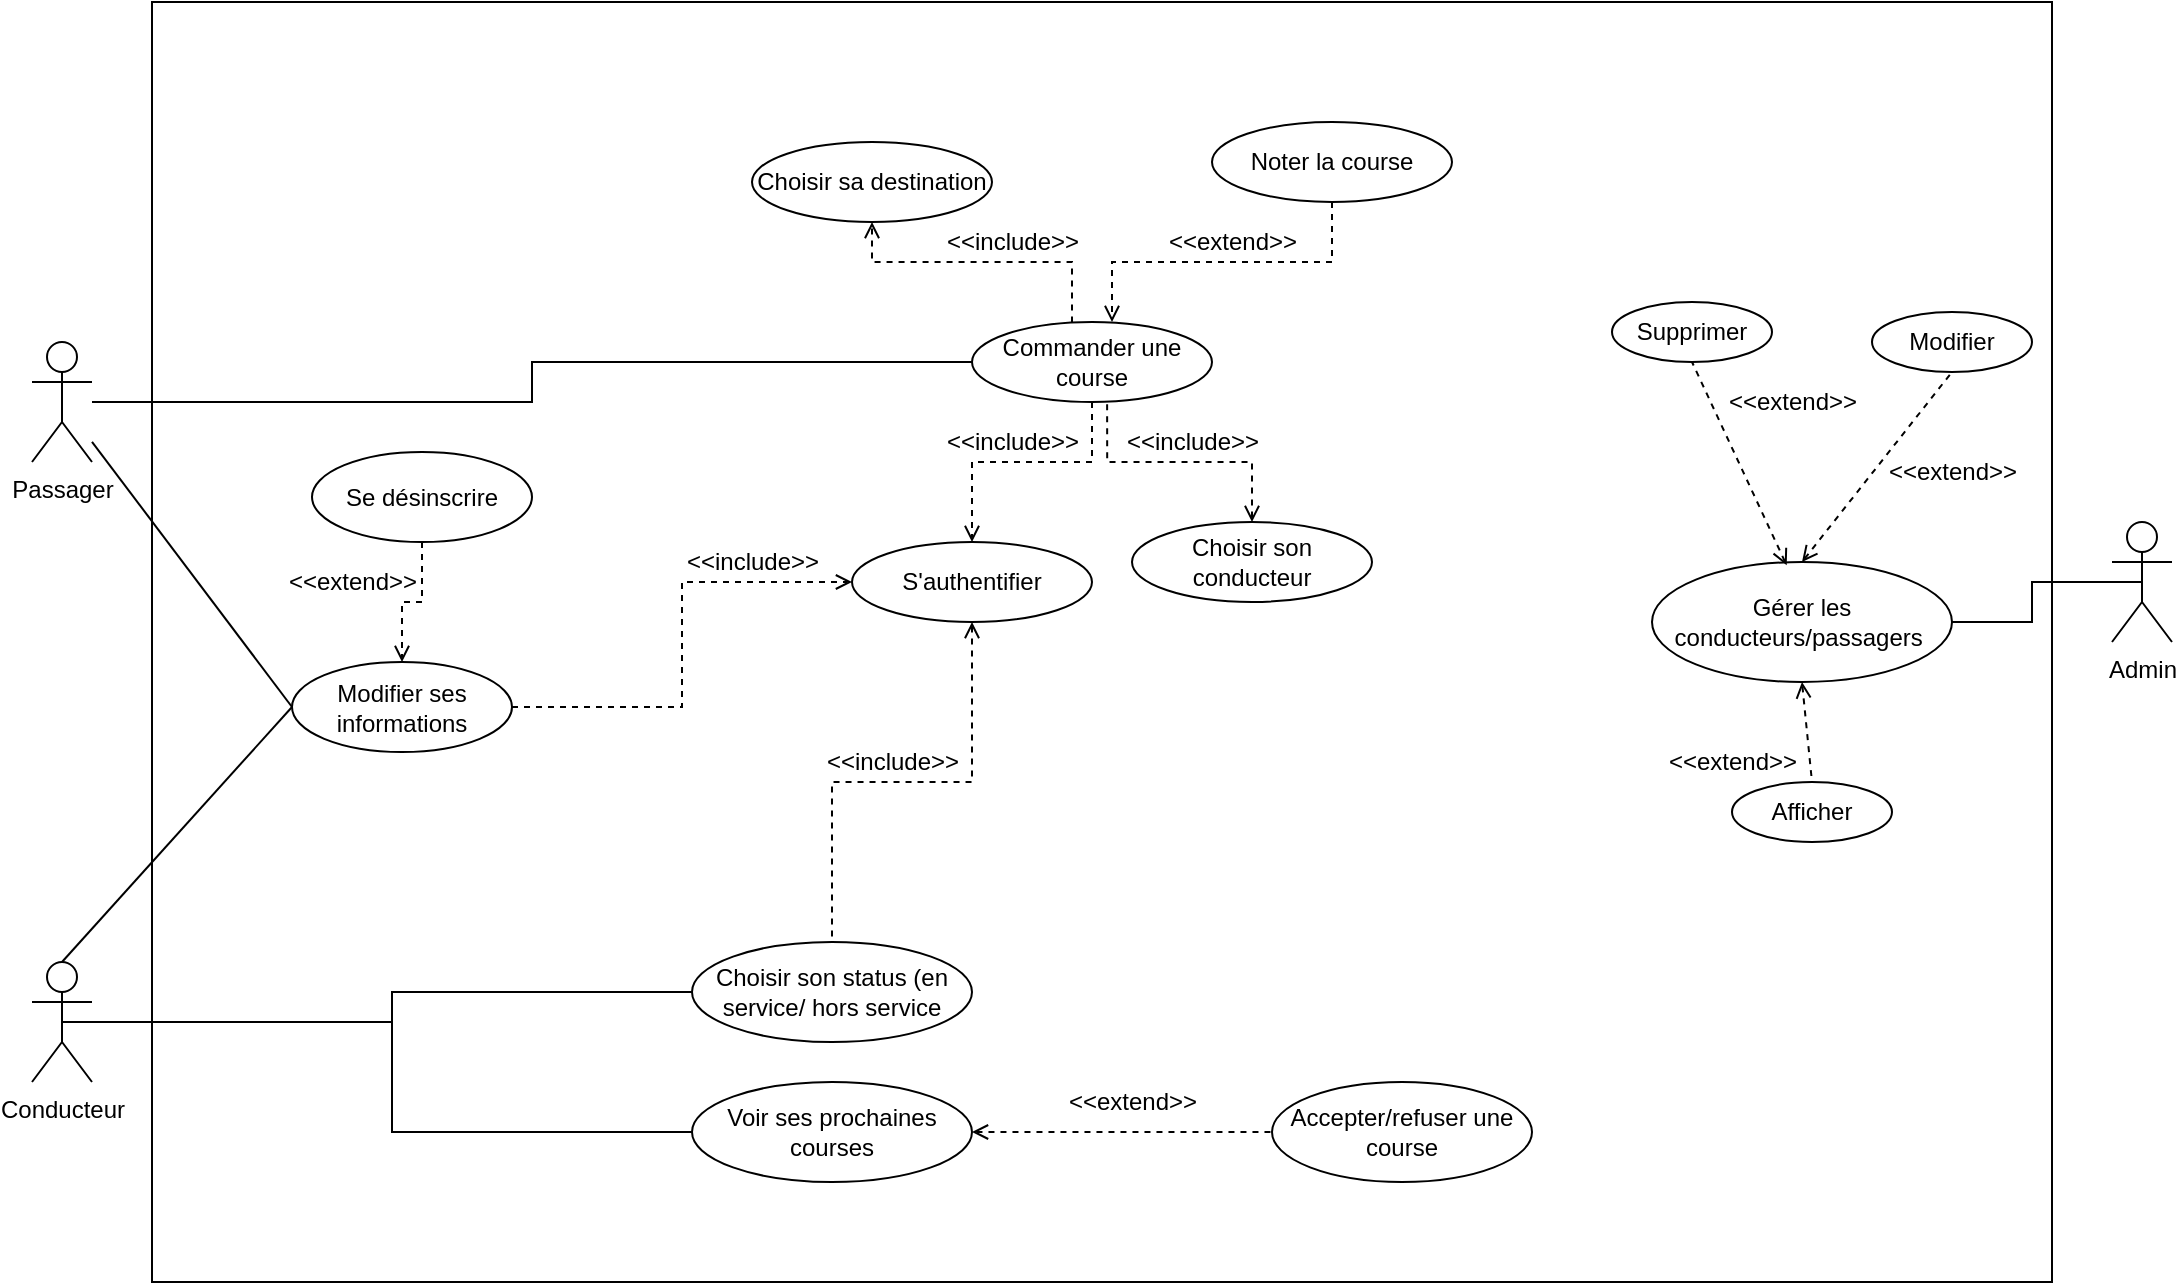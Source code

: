 <mxfile version="13.2.6"><diagram id="pjVe4Enfg4QakE_5TsXW" name="Page-1"><mxGraphModel dx="1422" dy="766" grid="1" gridSize="10" guides="1" tooltips="1" connect="1" arrows="1" fold="1" page="1" pageScale="1" pageWidth="827" pageHeight="1169" math="0" shadow="0"><root><mxCell id="0"/><mxCell id="1" parent="0"/><mxCell id="3T_h7Hzp-Xa5mKk7scb5-1" value="" style="rounded=0;whiteSpace=wrap;html=1;" parent="1" vertex="1"><mxGeometry x="760" y="380" width="950" height="640" as="geometry"/></mxCell><mxCell id="3T_h7Hzp-Xa5mKk7scb5-2" style="edgeStyle=orthogonalEdgeStyle;rounded=0;orthogonalLoop=1;jettySize=auto;html=1;endArrow=none;endFill=0;entryX=0;entryY=0.5;entryDx=0;entryDy=0;" parent="1" source="3T_h7Hzp-Xa5mKk7scb5-3" target="3T_h7Hzp-Xa5mKk7scb5-12" edge="1"><mxGeometry relative="1" as="geometry"><mxPoint x="1140" y="740" as="targetPoint"/></mxGeometry></mxCell><mxCell id="3T_h7Hzp-Xa5mKk7scb5-3" value="Passager" style="shape=umlActor;verticalLabelPosition=bottom;labelBackgroundColor=#ffffff;verticalAlign=top;html=1;outlineConnect=0;" parent="1" vertex="1"><mxGeometry x="700" y="550" width="30" height="60" as="geometry"/></mxCell><mxCell id="3T_h7Hzp-Xa5mKk7scb5-4" style="edgeStyle=orthogonalEdgeStyle;rounded=0;orthogonalLoop=1;jettySize=auto;html=1;startArrow=none;startFill=0;endArrow=none;endFill=0;entryX=1;entryY=0.5;entryDx=0;entryDy=0;exitX=0.5;exitY=0.5;exitDx=0;exitDy=0;exitPerimeter=0;" parent="1" source="3T_h7Hzp-Xa5mKk7scb5-5" target="3T_h7Hzp-Xa5mKk7scb5-20" edge="1"><mxGeometry relative="1" as="geometry"><mxPoint x="1470" y="560" as="targetPoint"/></mxGeometry></mxCell><mxCell id="3T_h7Hzp-Xa5mKk7scb5-5" value="Admin" style="shape=umlActor;verticalLabelPosition=bottom;labelBackgroundColor=#ffffff;verticalAlign=top;html=1;outlineConnect=0;" parent="1" vertex="1"><mxGeometry x="1740" y="640" width="30" height="60" as="geometry"/></mxCell><mxCell id="3T_h7Hzp-Xa5mKk7scb5-6" style="edgeStyle=orthogonalEdgeStyle;rounded=0;orthogonalLoop=1;jettySize=auto;html=1;entryX=0;entryY=0.5;entryDx=0;entryDy=0;endArrow=none;endFill=0;" parent="1" source="3T_h7Hzp-Xa5mKk7scb5-7" target="3T_h7Hzp-Xa5mKk7scb5-14" edge="1"><mxGeometry relative="1" as="geometry"/></mxCell><mxCell id="3T_h7Hzp-Xa5mKk7scb5-7" value="Conducteur" style="shape=umlActor;verticalLabelPosition=bottom;labelBackgroundColor=#ffffff;verticalAlign=top;html=1;outlineConnect=0;" parent="1" vertex="1"><mxGeometry x="700" y="860" width="30" height="60" as="geometry"/></mxCell><mxCell id="3T_h7Hzp-Xa5mKk7scb5-9" style="edgeStyle=orthogonalEdgeStyle;rounded=0;orthogonalLoop=1;jettySize=auto;html=1;entryX=0.5;entryY=0;entryDx=0;entryDy=0;dashed=1;startArrow=open;startFill=0;endArrow=none;endFill=0;" parent="1" source="3T_h7Hzp-Xa5mKk7scb5-10" target="3T_h7Hzp-Xa5mKk7scb5-14" edge="1"><mxGeometry relative="1" as="geometry"/></mxCell><mxCell id="3T_h7Hzp-Xa5mKk7scb5-10" value="S'authentifier" style="ellipse;whiteSpace=wrap;html=1;" parent="1" vertex="1"><mxGeometry x="1110" y="650" width="120" height="40" as="geometry"/></mxCell><mxCell id="IUN81w4mA98TcZsGROs4-2" style="edgeStyle=orthogonalEdgeStyle;rounded=0;orthogonalLoop=1;jettySize=auto;html=1;entryX=0.5;entryY=0;entryDx=0;entryDy=0;dashed=1;endArrow=open;endFill=0;" parent="1" source="3T_h7Hzp-Xa5mKk7scb5-12" target="3T_h7Hzp-Xa5mKk7scb5-10" edge="1"><mxGeometry relative="1" as="geometry"><Array as="points"><mxPoint x="1230" y="610"/><mxPoint x="1170" y="610"/></Array></mxGeometry></mxCell><mxCell id="IUN81w4mA98TcZsGROs4-5" style="edgeStyle=orthogonalEdgeStyle;rounded=0;orthogonalLoop=1;jettySize=auto;html=1;entryX=0.5;entryY=1;entryDx=0;entryDy=0;dashed=1;startArrow=none;startFill=0;endArrow=open;endFill=0;" parent="1" source="3T_h7Hzp-Xa5mKk7scb5-12" target="IUN81w4mA98TcZsGROs4-4" edge="1"><mxGeometry relative="1" as="geometry"><Array as="points"><mxPoint x="1220" y="510"/><mxPoint x="1120" y="510"/></Array></mxGeometry></mxCell><mxCell id="3T_h7Hzp-Xa5mKk7scb5-12" value="Commander une course" style="ellipse;whiteSpace=wrap;html=1;" parent="1" vertex="1"><mxGeometry x="1170" y="540" width="120" height="40" as="geometry"/></mxCell><mxCell id="3T_h7Hzp-Xa5mKk7scb5-13" style="edgeStyle=orthogonalEdgeStyle;rounded=0;orthogonalLoop=1;jettySize=auto;html=1;endArrow=none;endFill=0;dashed=1;startArrow=open;startFill=0;entryX=0;entryY=0.5;entryDx=0;entryDy=0;exitX=1;exitY=0.5;exitDx=0;exitDy=0;" parent="1" source="3T_h7Hzp-Xa5mKk7scb5-34" target="3T_h7Hzp-Xa5mKk7scb5-15" edge="1"><mxGeometry relative="1" as="geometry"><mxPoint x="1380" y="890" as="targetPoint"/></mxGeometry></mxCell><mxCell id="3T_h7Hzp-Xa5mKk7scb5-14" value="Choisir son status (en service/ hors service" style="ellipse;whiteSpace=wrap;html=1;" parent="1" vertex="1"><mxGeometry x="1030" y="850" width="140" height="50" as="geometry"/></mxCell><mxCell id="3T_h7Hzp-Xa5mKk7scb5-15" value="Accepter/refuser une course" style="ellipse;whiteSpace=wrap;html=1;" parent="1" vertex="1"><mxGeometry x="1320" y="920" width="130" height="50" as="geometry"/></mxCell><mxCell id="3T_h7Hzp-Xa5mKk7scb5-16" value="&amp;lt;&amp;lt;extend&amp;gt;&amp;gt;" style="text;html=1;align=center;verticalAlign=middle;resizable=0;points=[];autosize=1;" parent="1" vertex="1"><mxGeometry x="1210" y="920" width="80" height="20" as="geometry"/></mxCell><mxCell id="3T_h7Hzp-Xa5mKk7scb5-17" value="&amp;lt;&amp;lt;include&amp;gt;&amp;gt;" style="text;html=1;align=center;verticalAlign=middle;resizable=0;points=[];autosize=1;" parent="1" vertex="1"><mxGeometry x="1150" y="590" width="80" height="20" as="geometry"/></mxCell><mxCell id="3T_h7Hzp-Xa5mKk7scb5-20" value="Gérer les conducteurs/passagers&amp;nbsp;" style="ellipse;whiteSpace=wrap;html=1;" parent="1" vertex="1"><mxGeometry x="1510" y="660" width="150" height="60" as="geometry"/></mxCell><mxCell id="3T_h7Hzp-Xa5mKk7scb5-21" value="&amp;lt;&amp;lt;include&amp;gt;&amp;gt;" style="text;html=1;align=center;verticalAlign=middle;resizable=0;points=[];autosize=1;rotation=0;" parent="1" vertex="1"><mxGeometry x="1090" y="750" width="80" height="20" as="geometry"/></mxCell><mxCell id="3T_h7Hzp-Xa5mKk7scb5-24" style="edgeStyle=orthogonalEdgeStyle;rounded=0;orthogonalLoop=1;jettySize=auto;html=1;entryX=0;entryY=0.5;entryDx=0;entryDy=0;startArrow=none;startFill=0;endArrow=open;endFill=0;dashed=1;" parent="1" source="3T_h7Hzp-Xa5mKk7scb5-25" target="3T_h7Hzp-Xa5mKk7scb5-10" edge="1"><mxGeometry relative="1" as="geometry"/></mxCell><mxCell id="3T_h7Hzp-Xa5mKk7scb5-25" value="Modifier ses informations" style="ellipse;whiteSpace=wrap;html=1;" parent="1" vertex="1"><mxGeometry x="830" y="710" width="110" height="45" as="geometry"/></mxCell><mxCell id="3T_h7Hzp-Xa5mKk7scb5-26" style="edgeStyle=orthogonalEdgeStyle;rounded=0;orthogonalLoop=1;jettySize=auto;html=1;entryX=0.5;entryY=0;entryDx=0;entryDy=0;dashed=1;startArrow=none;startFill=0;endArrow=open;endFill=0;" parent="1" source="3T_h7Hzp-Xa5mKk7scb5-27" target="3T_h7Hzp-Xa5mKk7scb5-25" edge="1"><mxGeometry relative="1" as="geometry"/></mxCell><mxCell id="3T_h7Hzp-Xa5mKk7scb5-27" value="Se désinscrire" style="ellipse;whiteSpace=wrap;html=1;" parent="1" vertex="1"><mxGeometry x="840" y="605" width="110" height="45" as="geometry"/></mxCell><mxCell id="3T_h7Hzp-Xa5mKk7scb5-28" value="&amp;lt;&amp;lt;include&amp;gt;&amp;gt;" style="text;html=1;align=center;verticalAlign=middle;resizable=0;points=[];autosize=1;rotation=0;" parent="1" vertex="1"><mxGeometry x="1020" y="650" width="80" height="20" as="geometry"/></mxCell><mxCell id="3T_h7Hzp-Xa5mKk7scb5-29" value="&amp;lt;&amp;lt;extend&amp;gt;&amp;gt;" style="text;html=1;align=center;verticalAlign=middle;resizable=0;points=[];autosize=1;" parent="1" vertex="1"><mxGeometry x="820" y="660" width="80" height="20" as="geometry"/></mxCell><mxCell id="3T_h7Hzp-Xa5mKk7scb5-30" style="edgeStyle=orthogonalEdgeStyle;rounded=0;orthogonalLoop=1;jettySize=auto;html=1;dashed=1;startArrow=none;startFill=0;endArrow=open;endFill=0;" parent="1" source="3T_h7Hzp-Xa5mKk7scb5-31" edge="1"><mxGeometry relative="1" as="geometry"><mxPoint x="1240" y="540" as="targetPoint"/><Array as="points"><mxPoint x="1350" y="510"/><mxPoint x="1240" y="510"/><mxPoint x="1240" y="540"/></Array></mxGeometry></mxCell><mxCell id="3T_h7Hzp-Xa5mKk7scb5-31" value="Noter la course" style="ellipse;whiteSpace=wrap;html=1;" parent="1" vertex="1"><mxGeometry x="1290" y="440" width="120" height="40" as="geometry"/></mxCell><mxCell id="3T_h7Hzp-Xa5mKk7scb5-32" value="&amp;lt;&amp;lt;extend&amp;gt;&amp;gt;" style="text;html=1;align=center;verticalAlign=middle;resizable=0;points=[];autosize=1;" parent="1" vertex="1"><mxGeometry x="1260" y="490" width="80" height="20" as="geometry"/></mxCell><mxCell id="3T_h7Hzp-Xa5mKk7scb5-33" style="edgeStyle=orthogonalEdgeStyle;rounded=0;orthogonalLoop=1;jettySize=auto;html=1;entryX=0.5;entryY=0.5;entryDx=0;entryDy=0;entryPerimeter=0;startArrow=none;startFill=0;endArrow=none;endFill=0;" parent="1" source="3T_h7Hzp-Xa5mKk7scb5-34" target="3T_h7Hzp-Xa5mKk7scb5-7" edge="1"><mxGeometry relative="1" as="geometry"><Array as="points"><mxPoint x="880" y="945"/><mxPoint x="880" y="890"/></Array></mxGeometry></mxCell><mxCell id="3T_h7Hzp-Xa5mKk7scb5-34" value="Voir ses prochaines courses" style="ellipse;whiteSpace=wrap;html=1;" parent="1" vertex="1"><mxGeometry x="1030" y="920" width="140" height="50" as="geometry"/></mxCell><mxCell id="3T_h7Hzp-Xa5mKk7scb5-35" style="edgeStyle=orthogonalEdgeStyle;rounded=0;orthogonalLoop=1;jettySize=auto;html=1;entryX=0.563;entryY=0.983;entryDx=0;entryDy=0;startArrow=open;startFill=0;endArrow=none;endFill=0;dashed=1;entryPerimeter=0;" parent="1" source="3T_h7Hzp-Xa5mKk7scb5-36" target="3T_h7Hzp-Xa5mKk7scb5-12" edge="1"><mxGeometry relative="1" as="geometry"/></mxCell><mxCell id="3T_h7Hzp-Xa5mKk7scb5-36" value="Choisir son conducteur" style="ellipse;whiteSpace=wrap;html=1;" parent="1" vertex="1"><mxGeometry x="1250" y="640" width="120" height="40" as="geometry"/></mxCell><mxCell id="3T_h7Hzp-Xa5mKk7scb5-37" value="&amp;lt;&amp;lt;include&amp;gt;&amp;gt;" style="text;html=1;align=center;verticalAlign=middle;resizable=0;points=[];autosize=1;" parent="1" vertex="1"><mxGeometry x="1240" y="590" width="80" height="20" as="geometry"/></mxCell><mxCell id="IUN81w4mA98TcZsGROs4-4" value="Choisir sa destination" style="ellipse;whiteSpace=wrap;html=1;" parent="1" vertex="1"><mxGeometry x="1060" y="450" width="120" height="40" as="geometry"/></mxCell><mxCell id="IUN81w4mA98TcZsGROs4-6" value="&amp;lt;&amp;lt;include&amp;gt;&amp;gt;" style="text;html=1;align=center;verticalAlign=middle;resizable=0;points=[];autosize=1;" parent="1" vertex="1"><mxGeometry x="1150" y="490" width="80" height="20" as="geometry"/></mxCell><mxCell id="nUe8dvATlPus2hv5kD5J-1" value="" style="endArrow=none;html=1;exitX=0.5;exitY=0;exitDx=0;exitDy=0;exitPerimeter=0;entryX=0;entryY=0.5;entryDx=0;entryDy=0;" parent="1" source="3T_h7Hzp-Xa5mKk7scb5-7" target="3T_h7Hzp-Xa5mKk7scb5-25" edge="1"><mxGeometry width="50" height="50" relative="1" as="geometry"><mxPoint x="1060" y="790" as="sourcePoint"/><mxPoint x="1110" y="740" as="targetPoint"/></mxGeometry></mxCell><mxCell id="nUe8dvATlPus2hv5kD5J-2" value="" style="endArrow=none;html=1;exitX=0;exitY=0.5;exitDx=0;exitDy=0;" parent="1" source="3T_h7Hzp-Xa5mKk7scb5-25" target="3T_h7Hzp-Xa5mKk7scb5-3" edge="1"><mxGeometry width="50" height="50" relative="1" as="geometry"><mxPoint x="725" y="870" as="sourcePoint"/><mxPoint x="840" y="742.5" as="targetPoint"/></mxGeometry></mxCell><mxCell id="nUe8dvATlPus2hv5kD5J-3" value="Modifier" style="ellipse;whiteSpace=wrap;html=1;" parent="1" vertex="1"><mxGeometry x="1620" y="535" width="80" height="30" as="geometry"/></mxCell><mxCell id="nUe8dvATlPus2hv5kD5J-4" value="" style="endArrow=none;dashed=1;html=1;entryX=0.5;entryY=1;entryDx=0;entryDy=0;exitX=0.5;exitY=0;exitDx=0;exitDy=0;endFill=0;startArrow=open;startFill=0;" parent="1" source="3T_h7Hzp-Xa5mKk7scb5-20" target="nUe8dvATlPus2hv5kD5J-3" edge="1"><mxGeometry width="50" height="50" relative="1" as="geometry"><mxPoint x="1220" y="690" as="sourcePoint"/><mxPoint x="1270" y="640" as="targetPoint"/></mxGeometry></mxCell><mxCell id="nUe8dvATlPus2hv5kD5J-5" value="&amp;lt;&amp;lt;extend&amp;gt;&amp;gt;" style="text;html=1;align=center;verticalAlign=middle;resizable=0;points=[];autosize=1;" parent="1" vertex="1"><mxGeometry x="1620" y="605" width="80" height="20" as="geometry"/></mxCell><mxCell id="nUe8dvATlPus2hv5kD5J-6" value="Supprimer" style="ellipse;whiteSpace=wrap;html=1;" parent="1" vertex="1"><mxGeometry x="1490" y="530" width="80" height="30" as="geometry"/></mxCell><mxCell id="nUe8dvATlPus2hv5kD5J-7" value="" style="endArrow=none;dashed=1;html=1;entryX=0.5;entryY=1;entryDx=0;entryDy=0;exitX=0.449;exitY=0.028;exitDx=0;exitDy=0;endFill=0;startArrow=open;startFill=0;exitPerimeter=0;" parent="1" source="3T_h7Hzp-Xa5mKk7scb5-20" target="nUe8dvATlPus2hv5kD5J-6" edge="1"><mxGeometry width="50" height="50" relative="1" as="geometry"><mxPoint x="1545" y="550" as="sourcePoint"/><mxPoint x="1660" y="510" as="targetPoint"/></mxGeometry></mxCell><mxCell id="nUe8dvATlPus2hv5kD5J-8" value="&amp;lt;&amp;lt;extend&amp;gt;&amp;gt;" style="text;html=1;align=center;verticalAlign=middle;resizable=0;points=[];autosize=1;" parent="1" vertex="1"><mxGeometry x="1540" y="570" width="80" height="20" as="geometry"/></mxCell><mxCell id="nUe8dvATlPus2hv5kD5J-9" value="Afficher" style="ellipse;whiteSpace=wrap;html=1;" parent="1" vertex="1"><mxGeometry x="1550" y="770" width="80" height="30" as="geometry"/></mxCell><mxCell id="nUe8dvATlPus2hv5kD5J-10" value="" style="endArrow=none;dashed=1;html=1;entryX=0.5;entryY=0;entryDx=0;entryDy=0;exitX=0.5;exitY=1;exitDx=0;exitDy=0;endFill=0;startArrow=open;startFill=0;" parent="1" source="3T_h7Hzp-Xa5mKk7scb5-20" target="nUe8dvATlPus2hv5kD5J-9" edge="1"><mxGeometry width="50" height="50" relative="1" as="geometry"><mxPoint x="1545" y="550" as="sourcePoint"/><mxPoint x="1610" y="495" as="targetPoint"/></mxGeometry></mxCell><mxCell id="nUe8dvATlPus2hv5kD5J-11" value="&amp;lt;&amp;lt;extend&amp;gt;&amp;gt;" style="text;html=1;align=center;verticalAlign=middle;resizable=0;points=[];autosize=1;" parent="1" vertex="1"><mxGeometry x="1510" y="750" width="80" height="20" as="geometry"/></mxCell></root></mxGraphModel></diagram></mxfile>